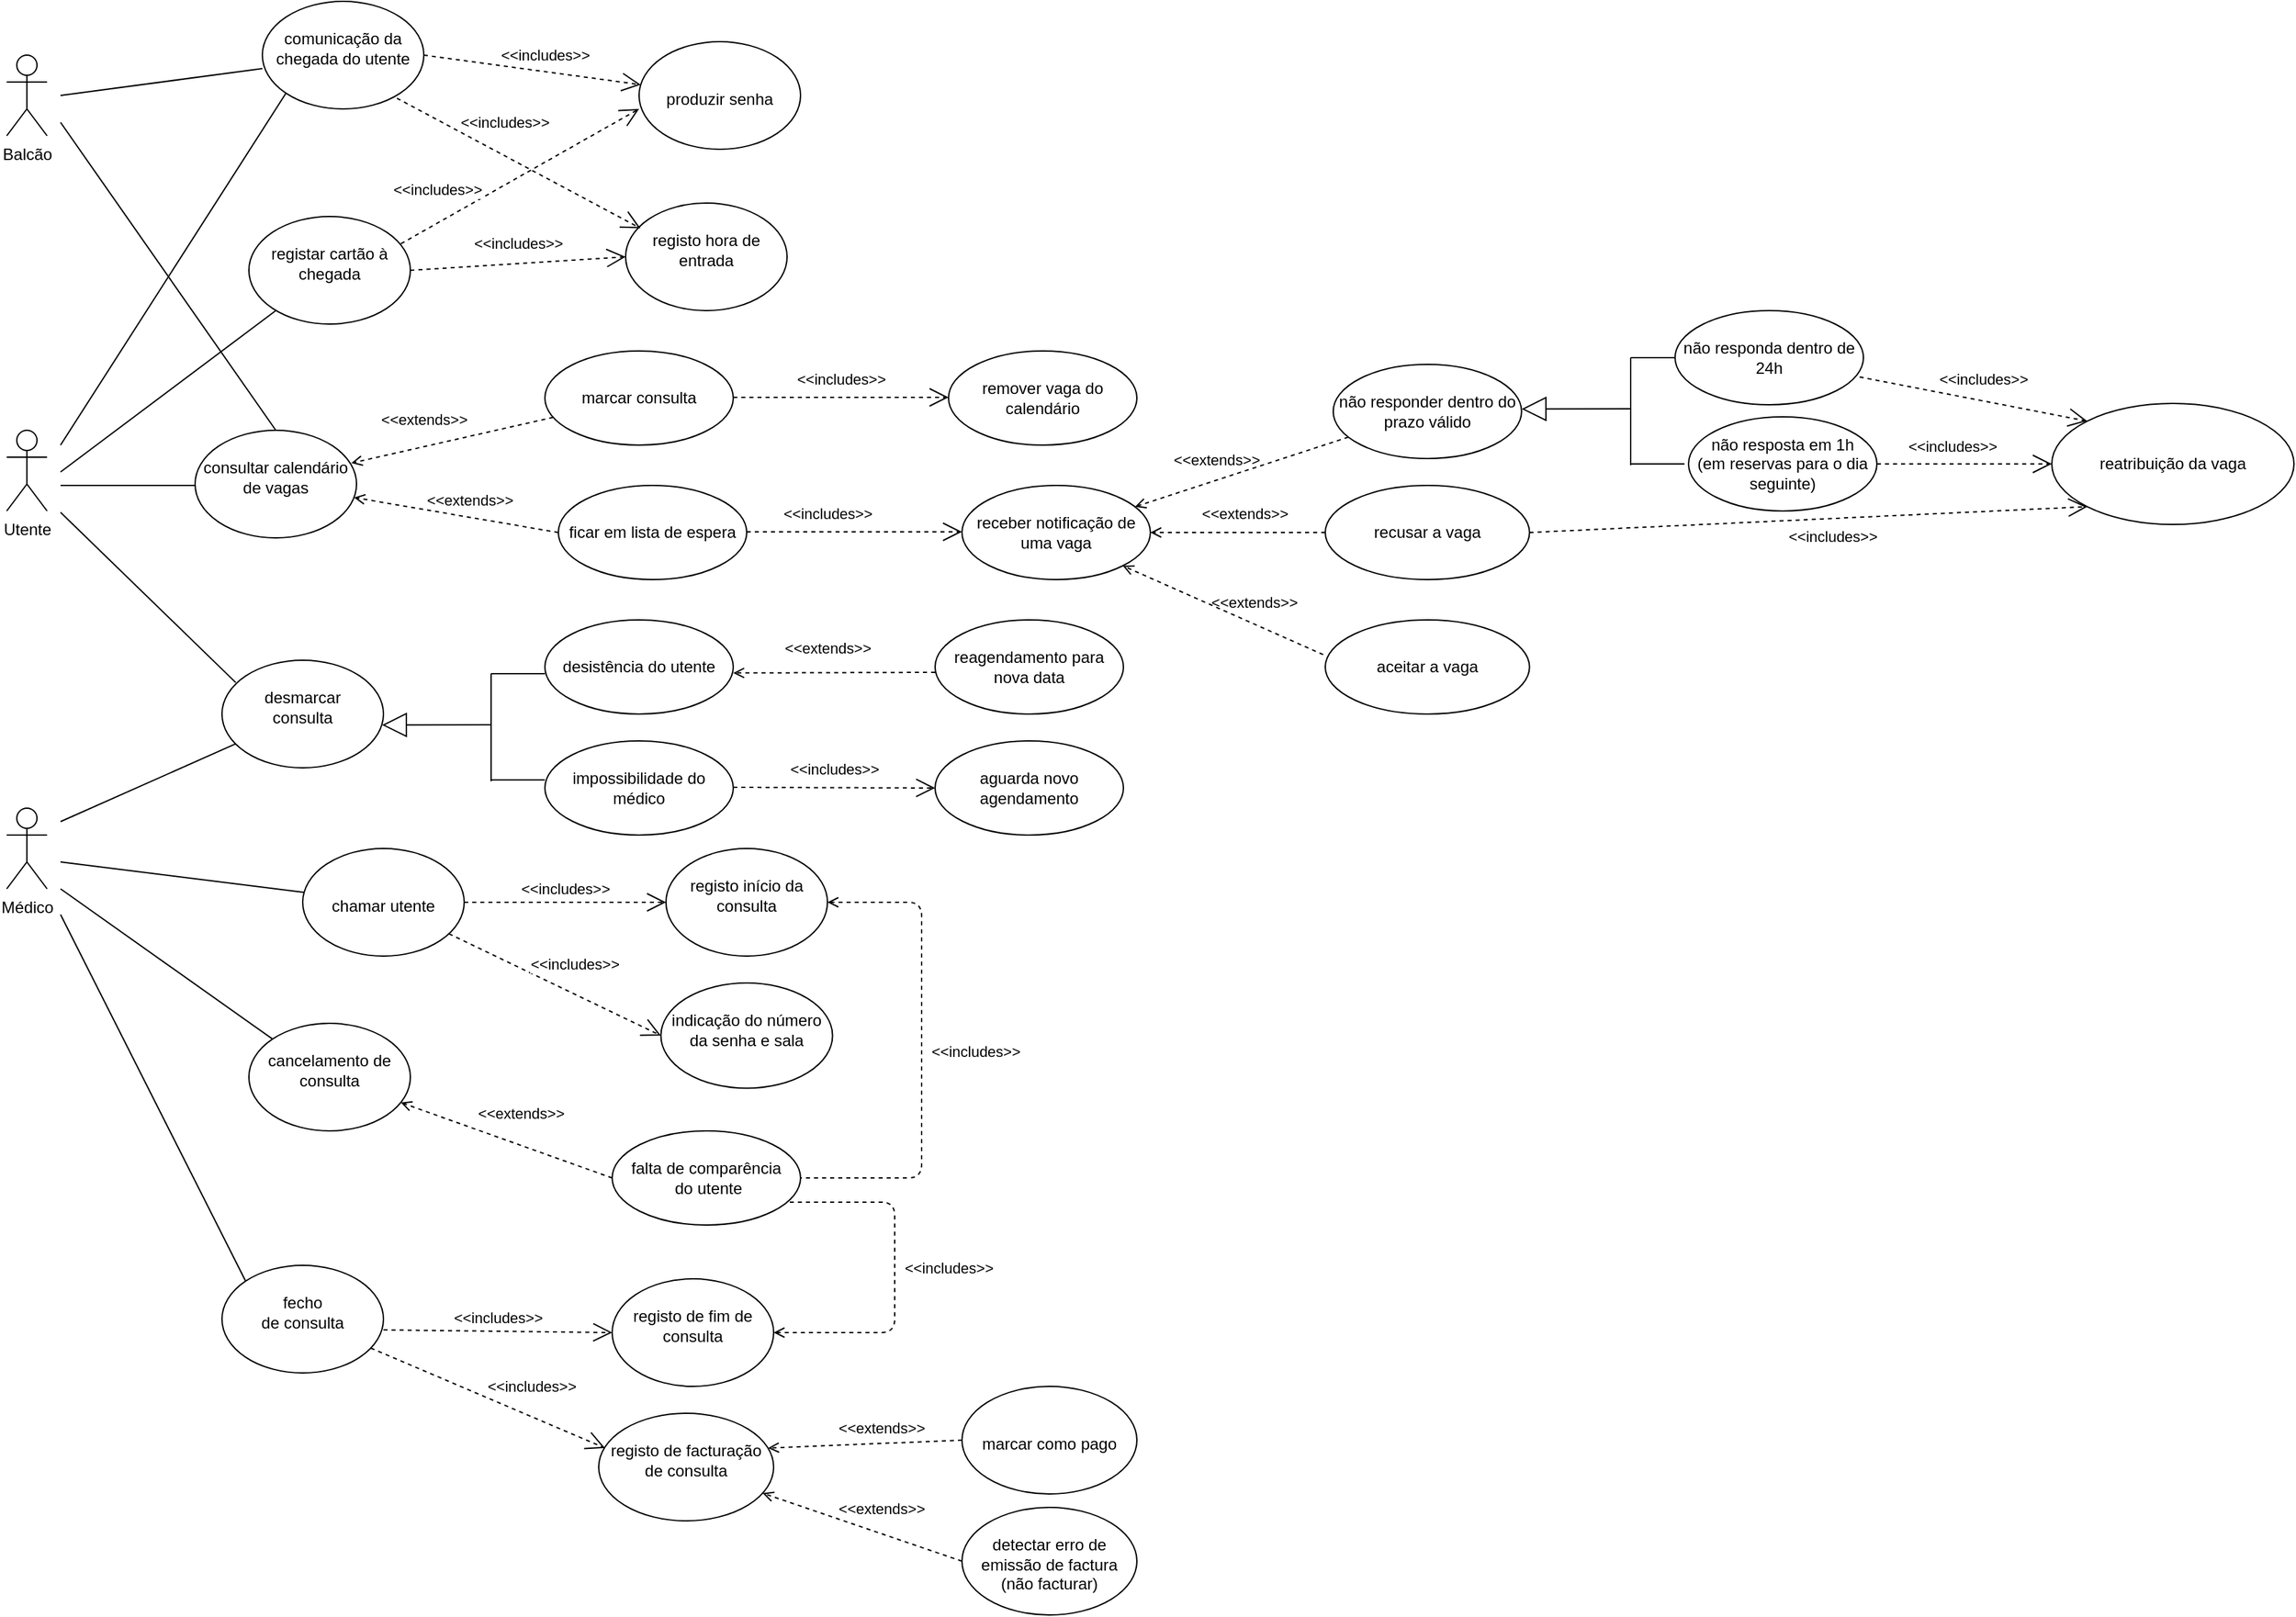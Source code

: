 <mxfile version="14.2.7" type="device"><diagram id="dpTJxi1_aP8rFJvOO2Pr" name="Page-1"><mxGraphModel dx="744" dy="393" grid="1" gridSize="10" guides="1" tooltips="1" connect="1" arrows="1" fold="1" page="1" pageScale="1" pageWidth="827" pageHeight="1169" math="0" shadow="0"><root><mxCell id="0"/><mxCell id="1" parent="0"/><mxCell id="GACSN0t0fS5xbWTyQm3X-2" value="Utente" style="shape=umlActor;verticalLabelPosition=bottom;verticalAlign=top;html=1;" parent="1" vertex="1"><mxGeometry x="40" y="499" width="30" height="60" as="geometry"/></mxCell><mxCell id="GACSN0t0fS5xbWTyQm3X-3" value="Médico" style="shape=umlActor;verticalLabelPosition=bottom;verticalAlign=top;html=1;" parent="1" vertex="1"><mxGeometry x="40" y="780" width="30" height="60" as="geometry"/></mxCell><mxCell id="GACSN0t0fS5xbWTyQm3X-4" value="Balcão" style="shape=umlActor;verticalLabelPosition=bottom;verticalAlign=top;html=1;" parent="1" vertex="1"><mxGeometry x="40" y="220" width="30" height="60" as="geometry"/></mxCell><mxCell id="GACSN0t0fS5xbWTyQm3X-5" value="&amp;lt;&amp;lt;extends&amp;gt;&amp;gt;" style="html=1;verticalAlign=bottom;labelBackgroundColor=none;endArrow=open;endFill=0;dashed=1;entryX=0.968;entryY=0.305;entryDx=0;entryDy=0;entryPerimeter=0;" parent="1" source="GACSN0t0fS5xbWTyQm3X-6" target="GACSN0t0fS5xbWTyQm3X-19" edge="1"><mxGeometry x="0.25" y="-11" width="160" relative="1" as="geometry"><mxPoint x="439" y="490" as="sourcePoint"/><mxPoint x="300.0" y="530.68" as="targetPoint"/><mxPoint as="offset"/></mxGeometry></mxCell><mxCell id="GACSN0t0fS5xbWTyQm3X-6" value="marcar consulta" style="ellipse;whiteSpace=wrap;html=1;" parent="1" vertex="1"><mxGeometry x="440" y="440" width="140" height="70" as="geometry"/></mxCell><mxCell id="GACSN0t0fS5xbWTyQm3X-7" value="&amp;lt;&amp;lt;includes&amp;gt;&amp;gt;" style="endArrow=open;endSize=12;dashed=1;html=1;" parent="1" edge="1"><mxGeometry y="15" width="160" relative="1" as="geometry"><mxPoint x="580" y="474.5" as="sourcePoint"/><mxPoint x="740" y="474.5" as="targetPoint"/><mxPoint y="1" as="offset"/></mxGeometry></mxCell><mxCell id="GACSN0t0fS5xbWTyQm3X-8" value="remover vaga do calendário" style="ellipse;whiteSpace=wrap;html=1;" parent="1" vertex="1"><mxGeometry x="740" y="440" width="140" height="70" as="geometry"/></mxCell><mxCell id="GACSN0t0fS5xbWTyQm3X-9" value="" style="endArrow=none;html=1;entryX=0;entryY=1;entryDx=0;entryDy=0;" parent="1" target="GACSN0t0fS5xbWTyQm3X-10" edge="1"><mxGeometry width="50" height="50" relative="1" as="geometry"><mxPoint x="80" y="510" as="sourcePoint"/><mxPoint x="130" y="460" as="targetPoint"/></mxGeometry></mxCell><mxCell id="GACSN0t0fS5xbWTyQm3X-10" value="&lt;br&gt;comunicação da chegada do utente" style="ellipse;whiteSpace=wrap;html=1;verticalAlign=top;" parent="1" vertex="1"><mxGeometry x="230" y="180" width="120" height="80" as="geometry"/></mxCell><mxCell id="GACSN0t0fS5xbWTyQm3X-11" value="" style="endArrow=none;html=1;" parent="1" edge="1"><mxGeometry width="50" height="50" relative="1" as="geometry"><mxPoint x="80" y="250" as="sourcePoint"/><mxPoint x="230" y="230" as="targetPoint"/></mxGeometry></mxCell><mxCell id="GACSN0t0fS5xbWTyQm3X-12" value="" style="endArrow=none;html=1;" parent="1" target="GACSN0t0fS5xbWTyQm3X-13" edge="1"><mxGeometry width="50" height="50" relative="1" as="geometry"><mxPoint x="80" y="530" as="sourcePoint"/><mxPoint x="340" y="370" as="targetPoint"/></mxGeometry></mxCell><mxCell id="GACSN0t0fS5xbWTyQm3X-13" value="&lt;br&gt;registar cartão à chegada" style="ellipse;whiteSpace=wrap;html=1;verticalAlign=top;" parent="1" vertex="1"><mxGeometry x="220" y="340" width="120" height="80" as="geometry"/></mxCell><mxCell id="GACSN0t0fS5xbWTyQm3X-14" value="&amp;lt;&amp;lt;includes&amp;gt;&amp;gt;" style="endArrow=open;endSize=12;dashed=1;html=1;exitX=0.942;exitY=0.253;exitDx=0;exitDy=0;exitPerimeter=0;entryX=0;entryY=0.625;entryDx=0;entryDy=0;entryPerimeter=0;" parent="1" source="GACSN0t0fS5xbWTyQm3X-13" target="GACSN0t0fS5xbWTyQm3X-15" edge="1"><mxGeometry x="-0.574" y="22" width="160" relative="1" as="geometry"><mxPoint x="326" y="350" as="sourcePoint"/><mxPoint x="502" y="310" as="targetPoint"/><mxPoint as="offset"/></mxGeometry></mxCell><mxCell id="GACSN0t0fS5xbWTyQm3X-15" value="&lt;br&gt;&lt;br&gt;produzir senha" style="ellipse;whiteSpace=wrap;html=1;verticalAlign=top;" parent="1" vertex="1"><mxGeometry x="510" y="210" width="120" height="80" as="geometry"/></mxCell><mxCell id="GACSN0t0fS5xbWTyQm3X-16" value="&amp;lt;&amp;lt;includes&amp;gt;&amp;gt;" style="endArrow=open;endSize=12;dashed=1;html=1;entryX=0;entryY=0.5;entryDx=0;entryDy=0;" parent="1" target="GACSN0t0fS5xbWTyQm3X-17" edge="1"><mxGeometry x="0.012" y="15" width="160" relative="1" as="geometry"><mxPoint x="340" y="380" as="sourcePoint"/><mxPoint x="500" y="379.5" as="targetPoint"/><mxPoint as="offset"/></mxGeometry></mxCell><mxCell id="GACSN0t0fS5xbWTyQm3X-17" value="&lt;br&gt;registo hora de entrada" style="ellipse;whiteSpace=wrap;html=1;verticalAlign=top;" parent="1" vertex="1"><mxGeometry x="500" y="330" width="120" height="80" as="geometry"/></mxCell><mxCell id="GACSN0t0fS5xbWTyQm3X-18" value="&amp;lt;&amp;lt;includes&amp;gt;&amp;gt;" style="endArrow=open;endSize=12;dashed=1;html=1;exitX=0.942;exitY=0.253;exitDx=0;exitDy=0;exitPerimeter=0;" parent="1" target="GACSN0t0fS5xbWTyQm3X-15" edge="1"><mxGeometry x="0.096" y="12" width="160" relative="1" as="geometry"><mxPoint x="350.0" y="220" as="sourcePoint"/><mxPoint x="506.96" y="139.76" as="targetPoint"/><mxPoint as="offset"/></mxGeometry></mxCell><mxCell id="GACSN0t0fS5xbWTyQm3X-19" value="&lt;br&gt;consultar calendário de vagas" style="ellipse;whiteSpace=wrap;html=1;verticalAlign=top;" parent="1" vertex="1"><mxGeometry x="180" y="499" width="120" height="80" as="geometry"/></mxCell><mxCell id="GACSN0t0fS5xbWTyQm3X-20" value="" style="endArrow=none;html=1;" parent="1" target="GACSN0t0fS5xbWTyQm3X-23" edge="1"><mxGeometry width="50" height="50" relative="1" as="geometry"><mxPoint x="80" y="790" as="sourcePoint"/><mxPoint x="180" y="799" as="targetPoint"/></mxGeometry></mxCell><mxCell id="GACSN0t0fS5xbWTyQm3X-21" value="" style="endArrow=none;html=1;entryX=0;entryY=0.5;entryDx=0;entryDy=0;" parent="1" edge="1"><mxGeometry width="50" height="50" relative="1" as="geometry"><mxPoint x="80" y="540" as="sourcePoint"/><mxPoint x="180" y="540" as="targetPoint"/></mxGeometry></mxCell><mxCell id="GACSN0t0fS5xbWTyQm3X-22" value="" style="endArrow=none;html=1;entryX=0.085;entryY=0.207;entryDx=0;entryDy=0;entryPerimeter=0;" parent="1" target="GACSN0t0fS5xbWTyQm3X-23" edge="1"><mxGeometry width="50" height="50" relative="1" as="geometry"><mxPoint x="80" y="560" as="sourcePoint"/><mxPoint x="210" y="682" as="targetPoint"/></mxGeometry></mxCell><mxCell id="GACSN0t0fS5xbWTyQm3X-23" value="&lt;br&gt;desmarcar &lt;br&gt;consulta" style="ellipse;whiteSpace=wrap;html=1;verticalAlign=top;" parent="1" vertex="1"><mxGeometry x="200" y="670" width="120" height="80" as="geometry"/></mxCell><mxCell id="GACSN0t0fS5xbWTyQm3X-24" value="" style="endArrow=block;endSize=16;endFill=0;html=1;entryX=0.991;entryY=0.602;entryDx=0;entryDy=0;entryPerimeter=0;" parent="1" target="GACSN0t0fS5xbWTyQm3X-23" edge="1"><mxGeometry x="0.125" y="-100" width="160" relative="1" as="geometry"><mxPoint x="400" y="718" as="sourcePoint"/><mxPoint x="320" y="710" as="targetPoint"/><mxPoint as="offset"/><Array as="points"/></mxGeometry></mxCell><mxCell id="GACSN0t0fS5xbWTyQm3X-25" value="" style="endArrow=none;html=1;" parent="1" edge="1"><mxGeometry width="50" height="50" relative="1" as="geometry"><mxPoint x="400" y="720" as="sourcePoint"/><mxPoint x="400" y="680" as="targetPoint"/></mxGeometry></mxCell><mxCell id="GACSN0t0fS5xbWTyQm3X-26" value="" style="endArrow=none;html=1;" parent="1" edge="1"><mxGeometry width="50" height="50" relative="1" as="geometry"><mxPoint x="400" y="760" as="sourcePoint"/><mxPoint x="400" y="720" as="targetPoint"/></mxGeometry></mxCell><mxCell id="GACSN0t0fS5xbWTyQm3X-27" value="" style="endArrow=none;html=1;" parent="1" edge="1"><mxGeometry width="50" height="50" relative="1" as="geometry"><mxPoint x="400" y="759" as="sourcePoint"/><mxPoint x="440" y="759" as="targetPoint"/></mxGeometry></mxCell><mxCell id="GACSN0t0fS5xbWTyQm3X-28" value="desistência do utente" style="ellipse;whiteSpace=wrap;html=1;" parent="1" vertex="1"><mxGeometry x="440" y="640" width="140" height="70" as="geometry"/></mxCell><mxCell id="GACSN0t0fS5xbWTyQm3X-29" value="" style="endArrow=none;html=1;" parent="1" edge="1"><mxGeometry width="50" height="50" relative="1" as="geometry"><mxPoint x="400" y="680" as="sourcePoint"/><mxPoint x="440" y="680" as="targetPoint"/></mxGeometry></mxCell><mxCell id="GACSN0t0fS5xbWTyQm3X-30" value="impossibilidade do médico" style="ellipse;whiteSpace=wrap;html=1;" parent="1" vertex="1"><mxGeometry x="440" y="730" width="140" height="70" as="geometry"/></mxCell><mxCell id="GACSN0t0fS5xbWTyQm3X-31" value="&amp;lt;&amp;lt;includes&amp;gt;&amp;gt;" style="endArrow=open;endSize=12;dashed=1;html=1;entryX=0;entryY=0.5;entryDx=0;entryDy=0;" parent="1" target="GACSN0t0fS5xbWTyQm3X-34" edge="1"><mxGeometry y="15" width="160" relative="1" as="geometry"><mxPoint x="580" y="764.5" as="sourcePoint"/><mxPoint x="721.34" y="764.6" as="targetPoint"/><mxPoint y="1" as="offset"/></mxGeometry></mxCell><mxCell id="GACSN0t0fS5xbWTyQm3X-32" value="&amp;lt;&amp;lt;extends&amp;gt;&amp;gt;" style="html=1;verticalAlign=bottom;labelBackgroundColor=none;endArrow=open;endFill=0;dashed=1;entryX=1.007;entryY=0.396;entryDx=0;entryDy=0;entryPerimeter=0;" parent="1" edge="1"><mxGeometry x="0.066" y="-9" width="160" relative="1" as="geometry"><mxPoint x="730" y="679" as="sourcePoint"/><mxPoint x="580" y="679.44" as="targetPoint"/><mxPoint as="offset"/></mxGeometry></mxCell><mxCell id="GACSN0t0fS5xbWTyQm3X-33" value="&amp;lt;&amp;lt;includes&amp;gt;&amp;gt;" style="endArrow=open;endSize=12;dashed=1;html=1;exitX=0.942;exitY=0.253;exitDx=0;exitDy=0;exitPerimeter=0;entryX=0.092;entryY=0.235;entryDx=0;entryDy=0;entryPerimeter=0;" parent="1" target="GACSN0t0fS5xbWTyQm3X-17" edge="1"><mxGeometry x="-0.23" y="22" width="160" relative="1" as="geometry"><mxPoint x="330" y="252.02" as="sourcePoint"/><mxPoint x="473.82" y="287.975" as="targetPoint"/><mxPoint as="offset"/></mxGeometry></mxCell><mxCell id="GACSN0t0fS5xbWTyQm3X-34" value="aguarda novo agendamento" style="ellipse;whiteSpace=wrap;html=1;" parent="1" vertex="1"><mxGeometry x="730" y="730" width="140" height="70" as="geometry"/></mxCell><mxCell id="GACSN0t0fS5xbWTyQm3X-35" value="reagendamento para nova data" style="ellipse;whiteSpace=wrap;html=1;" parent="1" vertex="1"><mxGeometry x="730" y="640" width="140" height="70" as="geometry"/></mxCell><mxCell id="GACSN0t0fS5xbWTyQm3X-36" value="" style="endArrow=none;html=1;" parent="1" target="GACSN0t0fS5xbWTyQm3X-37" edge="1"><mxGeometry width="50" height="50" relative="1" as="geometry"><mxPoint x="80" y="820" as="sourcePoint"/><mxPoint x="250" y="820" as="targetPoint"/></mxGeometry></mxCell><mxCell id="GACSN0t0fS5xbWTyQm3X-37" value="&lt;br&gt;&lt;br&gt;chamar utente" style="ellipse;whiteSpace=wrap;html=1;verticalAlign=top;" parent="1" vertex="1"><mxGeometry x="260" y="810" width="120" height="80" as="geometry"/></mxCell><mxCell id="GACSN0t0fS5xbWTyQm3X-38" value="&amp;lt;&amp;lt;includes&amp;gt;&amp;gt;" style="endArrow=open;endSize=12;dashed=1;html=1;entryX=0;entryY=0.5;entryDx=0;entryDy=0;exitX=1;exitY=0.5;exitDx=0;exitDy=0;" parent="1" source="GACSN0t0fS5xbWTyQm3X-37" target="GACSN0t0fS5xbWTyQm3X-39" edge="1"><mxGeometry y="10" width="160" relative="1" as="geometry"><mxPoint x="370" y="880" as="sourcePoint"/><mxPoint x="530" y="879.5" as="targetPoint"/><mxPoint as="offset"/></mxGeometry></mxCell><mxCell id="GACSN0t0fS5xbWTyQm3X-39" value="&lt;br&gt;registo início da consulta" style="ellipse;whiteSpace=wrap;html=1;verticalAlign=top;" parent="1" vertex="1"><mxGeometry x="530" y="810" width="120" height="80" as="geometry"/></mxCell><mxCell id="GACSN0t0fS5xbWTyQm3X-40" value="&amp;lt;&amp;lt;includes&amp;gt;&amp;gt;" style="endArrow=open;endSize=12;dashed=1;html=1;entryX=0;entryY=0.5;entryDx=0;entryDy=0;" parent="1" source="GACSN0t0fS5xbWTyQm3X-37" target="GACSN0t0fS5xbWTyQm3X-41" edge="1"><mxGeometry x="0.067" y="20" width="160" relative="1" as="geometry"><mxPoint x="424.856" y="880.004" as="sourcePoint"/><mxPoint x="540" y="971.22" as="targetPoint"/><mxPoint as="offset"/></mxGeometry></mxCell><mxCell id="GACSN0t0fS5xbWTyQm3X-41" value="&lt;br&gt;indicação do número da senha e sala" style="ellipse;whiteSpace=wrap;html=1;verticalAlign=top;" parent="1" vertex="1"><mxGeometry x="526.22" y="910" width="127.57" height="78.28" as="geometry"/></mxCell><mxCell id="GACSN0t0fS5xbWTyQm3X-42" value="" style="endArrow=none;html=1;entryX=0;entryY=0;entryDx=0;entryDy=0;" parent="1" target="GACSN0t0fS5xbWTyQm3X-43" edge="1"><mxGeometry width="50" height="50" relative="1" as="geometry"><mxPoint x="80" y="840" as="sourcePoint"/><mxPoint x="180" y="1099" as="targetPoint"/></mxGeometry></mxCell><mxCell id="GACSN0t0fS5xbWTyQm3X-43" value="&lt;br&gt;cancelamento de consulta" style="ellipse;whiteSpace=wrap;html=1;verticalAlign=top;" parent="1" vertex="1"><mxGeometry x="220" y="940" width="120" height="80" as="geometry"/></mxCell><mxCell id="GACSN0t0fS5xbWTyQm3X-44" value="&amp;lt;&amp;lt;extends&amp;gt;&amp;gt;" style="html=1;verticalAlign=bottom;labelBackgroundColor=none;endArrow=open;endFill=0;dashed=1;exitX=0;exitY=0.5;exitDx=0;exitDy=0;" parent="1" source="GACSN0t0fS5xbWTyQm3X-45" target="GACSN0t0fS5xbWTyQm3X-43" edge="1"><mxGeometry x="-0.072" y="-14" width="160" relative="1" as="geometry"><mxPoint x="440" y="1050" as="sourcePoint"/><mxPoint x="311" y="1019" as="targetPoint"/><mxPoint as="offset"/></mxGeometry></mxCell><mxCell id="GACSN0t0fS5xbWTyQm3X-45" value="falta de comparência&lt;br&gt;&amp;nbsp;do utente" style="ellipse;whiteSpace=wrap;html=1;" parent="1" vertex="1"><mxGeometry x="490" y="1020" width="140" height="70" as="geometry"/></mxCell><mxCell id="GACSN0t0fS5xbWTyQm3X-46" value="&amp;lt;&amp;lt;includes&amp;gt;&amp;gt;" style="html=1;verticalAlign=bottom;labelBackgroundColor=none;endArrow=none;endFill=0;dashed=1;exitX=1;exitY=0.5;exitDx=0;exitDy=0;startArrow=open;startFill=0;" parent="1" source="GACSN0t0fS5xbWTyQm3X-39" edge="1"><mxGeometry x="0.041" y="40" width="160" relative="1" as="geometry"><mxPoint x="907.11" y="996.11" as="sourcePoint"/><mxPoint x="630" y="1055" as="targetPoint"/><mxPoint as="offset"/><Array as="points"><mxPoint x="720" y="850"/><mxPoint x="720" y="1055"/></Array></mxGeometry></mxCell><mxCell id="GACSN0t0fS5xbWTyQm3X-48" value="" style="endArrow=none;html=1;entryX=0;entryY=0;entryDx=0;entryDy=0;" parent="1" target="GACSN0t0fS5xbWTyQm3X-49" edge="1"><mxGeometry width="50" height="50" relative="1" as="geometry"><mxPoint x="80" y="859.14" as="sourcePoint"/><mxPoint x="207.57" y="1080" as="targetPoint"/></mxGeometry></mxCell><mxCell id="GACSN0t0fS5xbWTyQm3X-49" value="&lt;br&gt;fecho&lt;br&gt;de consulta" style="ellipse;whiteSpace=wrap;html=1;verticalAlign=top;" parent="1" vertex="1"><mxGeometry x="200" y="1120" width="120" height="80" as="geometry"/></mxCell><mxCell id="GACSN0t0fS5xbWTyQm3X-50" value="&amp;lt;&amp;lt;includes&amp;gt;&amp;gt;" style="endArrow=open;endSize=12;dashed=1;html=1;entryX=0;entryY=0.5;entryDx=0;entryDy=0;exitX=1;exitY=0.5;exitDx=0;exitDy=0;" parent="1" target="GACSN0t0fS5xbWTyQm3X-51" edge="1"><mxGeometry y="10" width="160" relative="1" as="geometry"><mxPoint x="320" y="1168" as="sourcePoint"/><mxPoint x="470" y="1168" as="targetPoint"/><mxPoint as="offset"/></mxGeometry></mxCell><mxCell id="GACSN0t0fS5xbWTyQm3X-51" value="&lt;br&gt;registo de fim de consulta" style="ellipse;whiteSpace=wrap;html=1;verticalAlign=top;" parent="1" vertex="1"><mxGeometry x="490" y="1130" width="120" height="80" as="geometry"/></mxCell><mxCell id="GACSN0t0fS5xbWTyQm3X-52" value="&amp;lt;&amp;lt;includes&amp;gt;&amp;gt;" style="endArrow=open;endSize=12;dashed=1;html=1;entryX=0.036;entryY=0.323;entryDx=0;entryDy=0;entryPerimeter=0;" parent="1" source="GACSN0t0fS5xbWTyQm3X-49" target="GACSN0t0fS5xbWTyQm3X-53" edge="1"><mxGeometry x="0.278" y="21" width="160" relative="1" as="geometry"><mxPoint x="290" y="1190" as="sourcePoint"/><mxPoint x="470" y="1270" as="targetPoint"/><mxPoint as="offset"/></mxGeometry></mxCell><mxCell id="GACSN0t0fS5xbWTyQm3X-53" value="&lt;br&gt;registo de facturação de consulta" style="ellipse;whiteSpace=wrap;html=1;verticalAlign=top;" parent="1" vertex="1"><mxGeometry x="480" y="1230" width="130" height="80" as="geometry"/></mxCell><mxCell id="GACSN0t0fS5xbWTyQm3X-54" value="&amp;lt;&amp;lt;extends&amp;gt;&amp;gt;" style="html=1;verticalAlign=bottom;labelBackgroundColor=none;endArrow=open;endFill=0;dashed=1;exitX=0;exitY=0.5;exitDx=0;exitDy=0;" parent="1" source="GACSN0t0fS5xbWTyQm3X-55" target="GACSN0t0fS5xbWTyQm3X-53" edge="1"><mxGeometry x="-0.151" y="-9" width="160" relative="1" as="geometry"><mxPoint x="757.11" y="1346.11" as="sourcePoint"/><mxPoint x="599.999" y="1289.999" as="targetPoint"/><mxPoint as="offset"/></mxGeometry></mxCell><mxCell id="GACSN0t0fS5xbWTyQm3X-55" value="&lt;br&gt;detectar erro de emissão de factura&lt;br&gt;(não facturar)" style="ellipse;whiteSpace=wrap;html=1;verticalAlign=top;" parent="1" vertex="1"><mxGeometry x="750" y="1300" width="130" height="80" as="geometry"/></mxCell><mxCell id="GACSN0t0fS5xbWTyQm3X-56" value="&amp;lt;&amp;lt;extends&amp;gt;&amp;gt;" style="html=1;verticalAlign=bottom;labelBackgroundColor=none;endArrow=open;endFill=0;dashed=1;exitX=0;exitY=0.5;exitDx=0;exitDy=0;entryX=0.968;entryY=0.323;entryDx=0;entryDy=0;entryPerimeter=0;" parent="1" source="GACSN0t0fS5xbWTyQm3X-57" target="GACSN0t0fS5xbWTyQm3X-53" edge="1"><mxGeometry x="-0.169" y="-2" width="160" relative="1" as="geometry"><mxPoint x="790" y="1230" as="sourcePoint"/><mxPoint x="602.889" y="1253.889" as="targetPoint"/><mxPoint as="offset"/></mxGeometry></mxCell><mxCell id="GACSN0t0fS5xbWTyQm3X-57" value="&lt;br&gt;&lt;br&gt;marcar como pago&lt;br&gt;" style="ellipse;whiteSpace=wrap;html=1;verticalAlign=top;" parent="1" vertex="1"><mxGeometry x="750" y="1210" width="130" height="80" as="geometry"/></mxCell><mxCell id="GACSN0t0fS5xbWTyQm3X-59" value="&amp;lt;&amp;lt;extends&amp;gt;&amp;gt;" style="html=1;verticalAlign=bottom;labelBackgroundColor=none;endArrow=open;endFill=0;dashed=1;exitX=0;exitY=0.5;exitDx=0;exitDy=0;" parent="1" source="GACSN0t0fS5xbWTyQm3X-60" target="GACSN0t0fS5xbWTyQm3X-19" edge="1"><mxGeometry x="-0.117" y="-4" width="160" relative="1" as="geometry"><mxPoint x="450" y="570" as="sourcePoint"/><mxPoint x="290" y="550" as="targetPoint"/><mxPoint as="offset"/></mxGeometry></mxCell><mxCell id="GACSN0t0fS5xbWTyQm3X-60" value="ficar em lista de espera" style="ellipse;whiteSpace=wrap;html=1;" parent="1" vertex="1"><mxGeometry x="450" y="540" width="140" height="70" as="geometry"/></mxCell><mxCell id="GACSN0t0fS5xbWTyQm3X-61" value="&amp;lt;&amp;lt;includes&amp;gt;&amp;gt;" style="endArrow=open;endSize=12;dashed=1;html=1;" parent="1" edge="1"><mxGeometry x="-0.25" y="15" width="160" relative="1" as="geometry"><mxPoint x="590" y="574.5" as="sourcePoint"/><mxPoint x="750" y="574.5" as="targetPoint"/><mxPoint y="1" as="offset"/></mxGeometry></mxCell><mxCell id="GACSN0t0fS5xbWTyQm3X-62" value="receber notificação de uma vaga" style="ellipse;whiteSpace=wrap;html=1;" parent="1" vertex="1"><mxGeometry x="750" y="540" width="140" height="70" as="geometry"/></mxCell><mxCell id="GACSN0t0fS5xbWTyQm3X-63" value="&amp;lt;&amp;lt;extends&amp;gt;&amp;gt;" style="html=1;verticalAlign=bottom;labelBackgroundColor=none;endArrow=open;endFill=0;dashed=1;" parent="1" source="GACSN0t0fS5xbWTyQm3X-64" target="GACSN0t0fS5xbWTyQm3X-62" edge="1"><mxGeometry x="0.218" y="-6" width="160" relative="1" as="geometry"><mxPoint x="1035" y="574.5" as="sourcePoint"/><mxPoint x="910" y="575" as="targetPoint"/><mxPoint as="offset"/></mxGeometry></mxCell><mxCell id="GACSN0t0fS5xbWTyQm3X-64" value="não responder dentro do prazo válido" style="ellipse;whiteSpace=wrap;html=1;" parent="1" vertex="1"><mxGeometry x="1025.91" y="450" width="140" height="70" as="geometry"/></mxCell><mxCell id="GACSN0t0fS5xbWTyQm3X-65" value="&amp;lt;&amp;lt;extends&amp;gt;&amp;gt;" style="html=1;verticalAlign=bottom;labelBackgroundColor=none;endArrow=open;endFill=0;dashed=1;entryX=1;entryY=0.5;entryDx=0;entryDy=0;" parent="1" source="GACSN0t0fS5xbWTyQm3X-66" target="GACSN0t0fS5xbWTyQm3X-62" edge="1"><mxGeometry x="-0.077" y="-5" width="160" relative="1" as="geometry"><mxPoint x="1067.66" y="694.5" as="sourcePoint"/><mxPoint x="890.0" y="595.8" as="targetPoint"/><mxPoint as="offset"/></mxGeometry></mxCell><mxCell id="GACSN0t0fS5xbWTyQm3X-66" value="recusar a vaga" style="ellipse;whiteSpace=wrap;html=1;" parent="1" vertex="1"><mxGeometry x="1020" y="540" width="151.82" height="70" as="geometry"/></mxCell><mxCell id="GACSN0t0fS5xbWTyQm3X-68" value="aceitar a vaga" style="ellipse;whiteSpace=wrap;html=1;" parent="1" vertex="1"><mxGeometry x="1020" y="640" width="151.82" height="70" as="geometry"/></mxCell><mxCell id="GACSN0t0fS5xbWTyQm3X-69" value="&amp;lt;&amp;lt;extends&amp;gt;&amp;gt;" style="html=1;verticalAlign=bottom;labelBackgroundColor=none;endArrow=open;endFill=0;dashed=1;entryX=1;entryY=1;entryDx=0;entryDy=0;exitX=-0.01;exitY=0.369;exitDx=0;exitDy=0;exitPerimeter=0;" parent="1" source="GACSN0t0fS5xbWTyQm3X-68" target="GACSN0t0fS5xbWTyQm3X-62" edge="1"><mxGeometry x="-0.276" y="-6" width="160" relative="1" as="geometry"><mxPoint x="1000" y="650" as="sourcePoint"/><mxPoint x="900" y="585" as="targetPoint"/><mxPoint as="offset"/></mxGeometry></mxCell><mxCell id="GACSN0t0fS5xbWTyQm3X-71" value="" style="endArrow=block;endSize=16;endFill=0;html=1;entryX=0.991;entryY=0.602;entryDx=0;entryDy=0;entryPerimeter=0;" parent="1" edge="1"><mxGeometry x="0.125" y="-100" width="160" relative="1" as="geometry"><mxPoint x="1246.99" y="483" as="sourcePoint"/><mxPoint x="1165.91" y="483.16" as="targetPoint"/><mxPoint as="offset"/><Array as="points"/></mxGeometry></mxCell><mxCell id="GACSN0t0fS5xbWTyQm3X-72" value="" style="endArrow=none;html=1;" parent="1" edge="1"><mxGeometry width="50" height="50" relative="1" as="geometry"><mxPoint x="1246.99" y="485" as="sourcePoint"/><mxPoint x="1246.99" y="445" as="targetPoint"/></mxGeometry></mxCell><mxCell id="GACSN0t0fS5xbWTyQm3X-73" value="" style="endArrow=none;html=1;" parent="1" edge="1"><mxGeometry width="50" height="50" relative="1" as="geometry"><mxPoint x="1246.99" y="525" as="sourcePoint"/><mxPoint x="1246.99" y="485" as="targetPoint"/></mxGeometry></mxCell><mxCell id="GACSN0t0fS5xbWTyQm3X-74" value="" style="endArrow=none;html=1;" parent="1" edge="1"><mxGeometry width="50" height="50" relative="1" as="geometry"><mxPoint x="1246.99" y="524" as="sourcePoint"/><mxPoint x="1286.99" y="524" as="targetPoint"/></mxGeometry></mxCell><mxCell id="GACSN0t0fS5xbWTyQm3X-75" value="" style="endArrow=none;html=1;" parent="1" edge="1"><mxGeometry width="50" height="50" relative="1" as="geometry"><mxPoint x="1246.99" y="445" as="sourcePoint"/><mxPoint x="1286.99" y="445" as="targetPoint"/></mxGeometry></mxCell><mxCell id="GACSN0t0fS5xbWTyQm3X-76" value="não resposta em 1h &lt;br&gt;(em reservas para o dia seguinte)" style="ellipse;whiteSpace=wrap;html=1;" parent="1" vertex="1"><mxGeometry x="1290" y="489" width="140" height="70" as="geometry"/></mxCell><mxCell id="GACSN0t0fS5xbWTyQm3X-77" value="não responda dentro de 24h" style="ellipse;whiteSpace=wrap;html=1;" parent="1" vertex="1"><mxGeometry x="1280" y="410" width="140" height="70" as="geometry"/></mxCell><mxCell id="GACSN0t0fS5xbWTyQm3X-80" value="reatribuição da vaga" style="ellipse;whiteSpace=wrap;html=1;" parent="1" vertex="1"><mxGeometry x="1560" y="479" width="180" height="90" as="geometry"/></mxCell><mxCell id="GACSN0t0fS5xbWTyQm3X-81" value="&amp;lt;&amp;lt;includes&amp;gt;&amp;gt;" style="endArrow=open;endSize=12;dashed=1;html=1;exitX=1;exitY=0.5;exitDx=0;exitDy=0;" parent="1" source="GACSN0t0fS5xbWTyQm3X-76" target="GACSN0t0fS5xbWTyQm3X-80" edge="1"><mxGeometry x="-0.148" y="13" width="160" relative="1" as="geometry"><mxPoint x="1430" y="528.5" as="sourcePoint"/><mxPoint x="1580" y="529" as="targetPoint"/><mxPoint as="offset"/></mxGeometry></mxCell><mxCell id="GACSN0t0fS5xbWTyQm3X-82" value="&amp;lt;&amp;lt;includes&amp;gt;&amp;gt;" style="endArrow=open;endSize=12;dashed=1;html=1;exitX=0.98;exitY=0.705;exitDx=0;exitDy=0;exitPerimeter=0;entryX=0;entryY=0;entryDx=0;entryDy=0;" parent="1" source="GACSN0t0fS5xbWTyQm3X-77" target="GACSN0t0fS5xbWTyQm3X-80" edge="1"><mxGeometry x="0.043" y="16" width="160" relative="1" as="geometry"><mxPoint x="1420" y="440" as="sourcePoint"/><mxPoint x="1532.6" y="418.2" as="targetPoint"/><mxPoint as="offset"/><Array as="points"/></mxGeometry></mxCell><mxCell id="GACSN0t0fS5xbWTyQm3X-83" value="&amp;lt;&amp;lt;includes&amp;gt;&amp;gt;" style="endArrow=open;endSize=12;dashed=1;html=1;entryX=0;entryY=1;entryDx=0;entryDy=0;exitX=1;exitY=0.5;exitDx=0;exitDy=0;" parent="1" source="GACSN0t0fS5xbWTyQm3X-66" target="GACSN0t0fS5xbWTyQm3X-80" edge="1"><mxGeometry x="0.081" y="-13" width="160" relative="1" as="geometry"><mxPoint x="1171.82" y="585" as="sourcePoint"/><mxPoint x="1580" y="620.2" as="targetPoint"/><mxPoint as="offset"/></mxGeometry></mxCell><mxCell id="2b-EIYEEWLwqPWIk-v1J-1" value="" style="endArrow=none;html=1;entryX=0.5;entryY=0;entryDx=0;entryDy=0;" parent="1" target="GACSN0t0fS5xbWTyQm3X-19" edge="1"><mxGeometry width="50" height="50" relative="1" as="geometry"><mxPoint x="80" y="270" as="sourcePoint"/><mxPoint x="230" y="250" as="targetPoint"/><Array as="points"/></mxGeometry></mxCell><mxCell id="5Y57xGNcgcP7BFZw-KYE-1" value="&amp;lt;&amp;lt;includes&amp;gt;&amp;gt;" style="html=1;verticalAlign=bottom;labelBackgroundColor=none;endArrow=none;endFill=0;dashed=1;exitX=1;exitY=0.5;exitDx=0;exitDy=0;startArrow=open;startFill=0;entryX=0.936;entryY=0.758;entryDx=0;entryDy=0;entryPerimeter=0;" edge="1" parent="1" source="GACSN0t0fS5xbWTyQm3X-51" target="GACSN0t0fS5xbWTyQm3X-45"><mxGeometry x="-0.028" y="-40" width="160" relative="1" as="geometry"><mxPoint x="630" y="877.5" as="sourcePoint"/><mxPoint x="610" y="1082.5" as="targetPoint"/><mxPoint as="offset"/><Array as="points"><mxPoint x="700" y="1170"/><mxPoint x="700" y="1073"/></Array></mxGeometry></mxCell></root></mxGraphModel></diagram></mxfile>